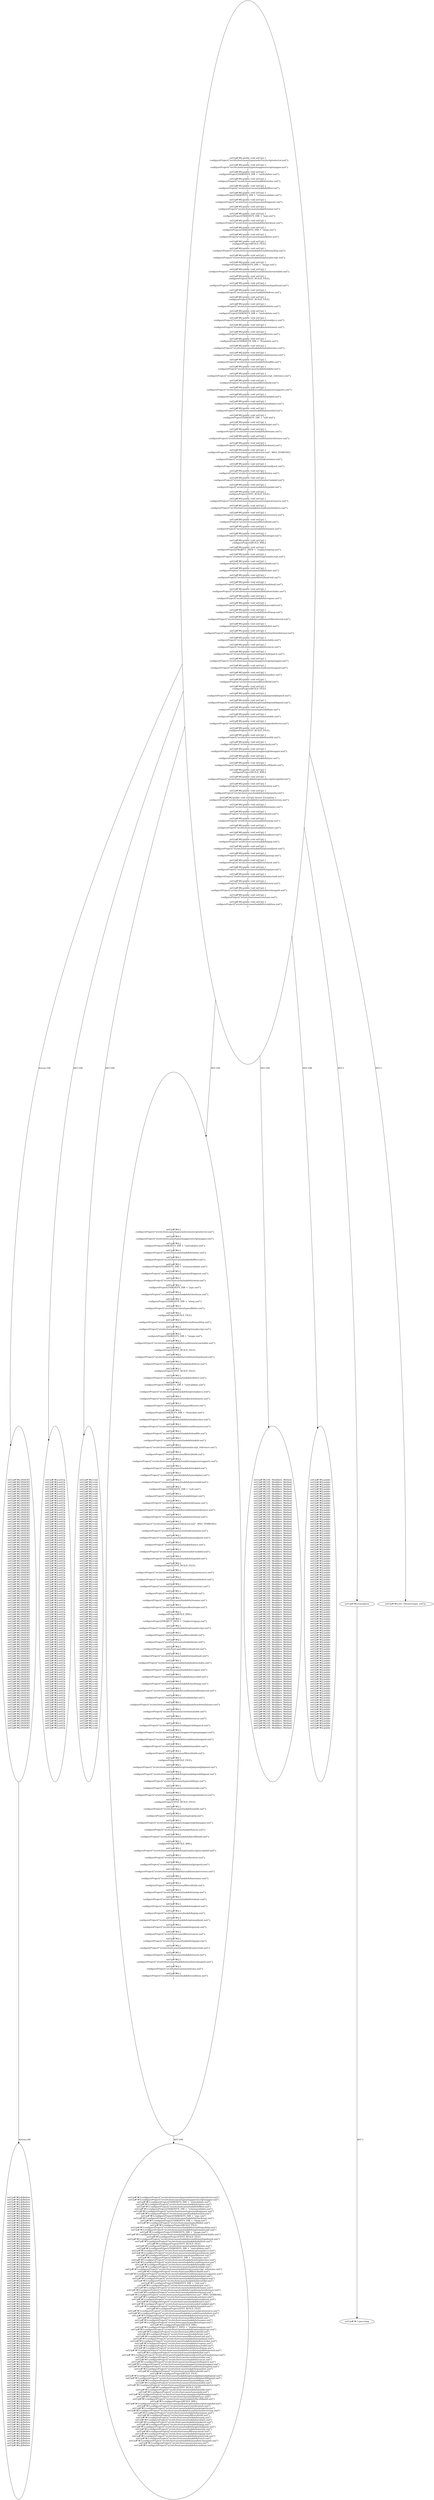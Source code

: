 digraph "Pattern" {
0 [label="setUp#?#2:INSERT
setUp#?#2:INSERT
setUp#?#2:INSERT
setUp#?#2:INSERT
setUp#?#2:INSERT
setUp#?#2:INSERT
setUp#?#2:INSERT
setUp#?#2:INSERT
setUp#?#2:INSERT
setUp#?#2:INSERT
setUp#?#2:INSERT
setUp#?#2:INSERT
setUp#?#2:INSERT
setUp#?#2:INSERT
setUp#?#2:INSERT
setUp#?#2:INSERT
setUp#?#2:INSERT
setUp#?#2:INSERT
setUp#?#2:INSERT
setUp#?#2:INSERT
setUp#?#2:INSERT
setUp#?#2:INSERT
setUp#?#2:INSERT
setUp#?#2:INSERT
setUp#?#2:INSERT
setUp#?#2:INSERT
setUp#?#2:INSERT
setUp#?#2:INSERT
setUp#?#2:INSERT
setUp#?#2:INSERT
setUp#?#2:INSERT
setUp#?#2:INSERT
setUp#?#2:INSERT
setUp#?#2:INSERT
setUp#?#2:INSERT
setUp#?#2:INSERT
setUp#?#2:INSERT
setUp#?#2:INSERT
setUp#?#2:INSERT
setUp#?#2:INSERT
setUp#?#2:INSERT
setUp#?#2:INSERT
setUp#?#2:INSERT
setUp#?#2:INSERT
setUp#?#2:INSERT
setUp#?#2:INSERT
setUp#?#2:INSERT
setUp#?#2:INSERT
setUp#?#2:INSERT
setUp#?#2:INSERT
setUp#?#2:INSERT
setUp#?#2:INSERT
setUp#?#2:INSERT
setUp#?#2:INSERT
setUp#?#2:INSERT
setUp#?#2:INSERT
setUp#?#2:INSERT
setUp#?#2:INSERT
setUp#?#2:INSERT
setUp#?#2:INSERT
setUp#?#2:INSERT
setUp#?#2:INSERT
setUp#?#2:INSERT
setUp#?#2:INSERT
setUp#?#2:INSERT
setUp#?#2:INSERT
setUp#?#2:INSERT
setUp#?#2:INSERT
setUp#?#2:INSERT
setUp#?#2:INSERT
setUp#?#2:INSERT
setUp#?#2:INSERT
setUp#?#2:INSERT
setUp#?#2:INSERT
setUp#?#2:INSERT
setUp#?#2:INSERT
setUp#?#2:INSERT
setUp#?#2:INSERT
setUp#?#2:INSERT
setUp#?#2:INSERT
setUp#?#2:INSERT
setUp#?#2:INSERT
setUp#?#2:INSERT
setUp#?#2:INSERT
setUp#?#2:INSERT
setUp#?#2:INSERT
setUp#?#2:INSERT
setUp#?#2:INSERT
setUp#?#2:INSERT
setUp#?#2:INSERT
setUp#?#2:INSERT
setUp#?#2:INSERT
setUp#?#2:INSERT
setUp#?#2:INSERT
setUp#?#2:INSERT
setUp#?#2:INSERT
setUp#?#2:INSERT
setUp#?#2:INSERT
setUp#?#2:INSERT
setUp#?#2:INSERT
setUp#?#2:INSERT
setUp#?#2:INSERT
setUp#?#2:INSERT
setUp#?#2:INSERT
setUp#?#2:INSERT
setUp#?#2:INSERT
setUp#?#2:INSERT
setUp#?#2:INSERT" shape=ellipse]
1 [label="setUp#?#2:public void setUp() \{
    configureProject(\"src/etc/testcases/types/selectors/scriptselector.xml\");
\}
setUp#?#2:public void setUp() \{
    configureProject(\"src/etc/testcases/types/mappers/scriptmapper.xml\");
\}
setUp#?#2:public void setUp() \{
    configureProject(TASKDEFS_DIR + \"xmlvalidate.xml\");
\}
setUp#?#2:public void setUp() \{
    configureProject(\"src/etc/testcases/taskdefs/xmlns.xml\");
\}
setUp#?#2:public void setUp() \{
    configureProject(\"src/etc/testcases/taskdefs/filter.xml\");
\}
setUp#?#2:public void setUp() \{
    configureProject(TASKDEFS_DIR + \"schemavalidate.xml\");
\}
setUp#?#2:public void setUp() \{
    configureProject(\"src/etc/testcases/types/xmlfragment.xml\");
\}
setUp#?#2:public void setUp() \{
    configureProject(\"src/etc/testcases/taskdefs/untar.xml\");
\}
setUp#?#2:public void setUp() \{
    configureProject(TASKDEFS_DIR + \"jspc.xml\");
\}
setUp#?#2:public void setUp() \{
    configureProject(\"src/etc/testcases/taskdefs/checksum.xml\");
\}
setUp#?#2:public void setUp() \{
    configureProject(TASKDEFS_DIR + \"sleep.xml\");
\}
setUp#?#2:public void setUp() \{
    configureProject(\"src/etc/testcases/types/filelist.xml\");
\}
setUp#?#2:public void setUp() \{
    configureProject(BUILD_FILE);
\}
setUp#?#2:public void setUp() \{
    configureProject(\"src/etc/testcases/taskdefs/conditions/http.xml\");
\}
setUp#?#2:public void setUp() \{
    configureProject(\"src/etc/testcases/taskdefs/optional/script.xml\");
\}
setUp#?#2:public void setUp() \{
    configureProject(TASKDEFS_DIR + \"image.xml\");
\}
setUp#?#2:public void setUp() \{
    configureProject(\"src/etc/testcases/taskdefs/conditions/isreachable.xml\");
\}
setUp#?#2:public void setUp() \{
    configureProject(TEST_BUILD_FILE);
\}
setUp#?#2:public void setUp() \{
    configureProject(\"src/etc/testcases/taskdefs/conditions/typefound.xml\");
\}
setUp#?#2:public void setUp() \{
    configureProject(\"src/etc/testcases/taskdefs/deltree.xml\");
\}
setUp#?#2:public void setUp() \{
    configureProject(TEST_BUILD_FILE);
\}
setUp#?#2:public void setUp() \{
    configureProject(\"src/etc/testcases/taskdefs/delete.xml\");
\}
setUp#?#2:public void setUp() \{
    configureProject(TASKDEFS_DIR + \"xmlvalidate.xml\");
\}
setUp#?#2:public void setUp() \{
    configureProject(\"src/etc/testcases/taskdefs/optional/pvcs.xml\");
\}
setUp#?#2:public void setUp() \{
    configureProject(\"src/etc/testcases/core/unknownelement.xml\");
\}
setUp#?#2:public void setUp() \{
    configureProject(\"src/etc/testcases/types/filterset.xml\");
\}
setUp#?#2:public void setUp() \{
    configureProject(TASKDEFS_DIR + \"/translate.xml\");
\}
setUp#?#2:public void setUp() \{
    configureProject(\"src/etc/testcases/taskdefs/initializeclass.xml\");
\}
setUp#?#2:public void setUp() \{
    configureProject(\"src/etc/testcases/taskdefs/conditions/xor.xml\");
\}
setUp#?#2:public void setUp() \{
    configureProject(\"src/etc/testcases/taskdefs/loadfile.xml\");
\}
setUp#?#2:public void setUp() \{
    configureProject(\"src/etc/testcases/taskdefs/mkdir.xml\");
\}
setUp#?#2:public void setUp() \{
    configureProject(\"src/etc/testcases/taskdefs/optional/script_reference.xml\");
\}
setUp#?#2:public void setUp() \{
    configureProject(\"src/etc/testcases/filters/build.xml\");
\}
setUp#?#2:public void setUp() \{
    configureProject(\"src/etc/testcases/taskdefs/conditions/parsersupports.xml\");
\}
setUp#?#2:public void setUp() \{
    configureProject(\"src/etc/testcases/taskdefs/taskdef.xml\");
\}
setUp#?#2:public void setUp() \{
    configureProject(\"src/etc/testcases/taskdefs/typeadapter.xml\");
\}
setUp#?#2:public void setUp() \{
    configureProject(\"src/etc/testcases/taskdefs/presetdef.xml\");
\}
setUp#?#2:public void setUp() \{
    configureProject(TASKDEFS_DIR + \"xslt.xml\");
\}
setUp#?#2:public void setUp() \{
    configureProject(\"src/etc/testcases/taskdefs/get.xml\");
\}
setUp#?#2:public void setUp() \{
    configureProject(\"src/etc/testcases/taskdefs/dirname.xml\");
\}
setUp#?#2:public void setUp() \{
    configureProject(\"src/etc/testcases/taskdefs/conditions/isreference.xml\");
\}
setUp#?#2:public void setUp() \{
    configureProject(\"src/etc/testcases/taskdefs/echoxml.xml\");
\}
setUp#?#2:public void setUp() \{
    configureProject(\"src/etc/testcases/types/redirector.xml\", MSG_VERBOSE);
\}
setUp#?#2:public void setUp() \{
    configureProject(\"src/etc/testcases/core/taskcontainer.xml\");
\}
setUp#?#2:public void setUp() \{
    configureProject(\"src/etc/testcases/taskdefs/optional/junit.xml\");
\}
setUp#?#2:public void setUp() \{
    configureProject(\"src/etc/testcases/taskdefs/nice.xml\");
\}
setUp#?#2:public void setUp() \{
    configureProject(\"src/etc/testcases/core/extended-taskdef.xml\");
\}
setUp#?#2:public void setUp() \{
    configureProject(\"src/etc/testcases/taskdefs/typedef.xml\");
\}
setUp#?#2:public void setUp() \{
    configureProject(TEST_BUILD_FILE);
\}
setUp#?#2:public void setUp() \{
    configureProject(\"src/etc/testcases/types/resources/javaresource.xml\");
\}
setUp#?#2:public void setUp() \{
    configureProject(\"src/etc/testcases/taskdefs/conditions/isfailure.xml\");
\}
setUp#?#2:public void setUp() \{
    configureProject(\"src/etc/testcases/taskdefs/antstructure.xml\");
\}
setUp#?#2:public void setUp() \{
    configureProject(\"src/etc/testcases/filters/build.xml\");
\}
setUp#?#2:public void setUp() \{
    configureProject(\"src/etc/testcases/taskdefs/rename.xml\");
\}
setUp#?#2:public void setUp() \{
    configureProject(\"src/etc/testcases/types/flexinteger.xml\");
\}
setUp#?#2:public void setUp() \{
    configureProject(BUILD_XML);
\}
setUp#?#2:public void setUp() \{
    configureProject(PROJECT_PATH + \"/replaceregexp.xml\");
\}
setUp#?#2:public void setUp() \{
    configureProject(\"src/etc/testcases/taskdefs/optional/script.xml\");
\}
setUp#?#2:public void setUp() \{
    configureProject(\"src/etc/testcases/filters/build.xml\");
\}
setUp#?#2:public void setUp() \{
    configureProject(\"src/etc/testcases/taskdefs/ant.xml\");
\}
setUp#?#2:public void setUp() \{
    configureProject(\"src/etc/testcases/filters/head-tail.xml\");
\}
setUp#?#2:public void setUp() \{
    configureProject(\"src/etc/testcases/taskdefs/email/mail.xml\");
\}
setUp#?#2:public void setUp() \{
    configureProject(\"src/etc/testcases/taskdefs/defaultexcludes.xml\");
\}
setUp#?#2:public void setUp() \{
    configureProject(\"src/etc/testcases/taskdefs/cvspass.xml\");
\}
setUp#?#2:public void setUp() \{
    configureProject(\"src/etc/testcases/taskdefs/macrodef.xml\");
\}
setUp#?#2:public void setUp() \{
    configureProject(\"src/etc/testcases/taskdefs/multimap.xml\");
\}
setUp#?#2:public void setUp() \{
    configureProject(\"src/etc/testcases/taskdefs/conditions/isfileselected.xml\");
\}
setUp#?#2:public void setUp() \{
    configureProject(\"src/etc/testcases/taskdefs/fail.xml\");
\}
setUp#?#2:public void setUp() \{
    configureProject(\"src/etc/testcases/taskdefs/optional/junit/teardownlistener.xml\");
\}
setUp#?#2:public void setUp() \{
    configureProject(\"src/etc/testcases/core/immutable.xml\");
\}
setUp#?#2:public void setUp() \{
    configureProject(\"src/etc/testcases/taskdefs/concat.xml\");
\}
setUp#?#2:public void setUp() \{
    configureProject(\"src/etc/testcases/core/dispatch/dispatch.xml\");
\}
setUp#?#2:public void setUp() \{
    configureProject(\"src/etc/testcases/types/mappers/regexpmapper.xml\");
\}
setUp#?#2:public void setUp() \{
    configureProject(\"src/etc/testcases/taskdefs/conditions/issigned.xml\");
\}
setUp#?#2:public void setUp() \{
    configureProject(\"src/etc/testcases/taskdefs/manifest.xml\");
\}
setUp#?#2:public void setUp() \{
    configureProject(\"src/etc/testcases/filters/build.xml\");
\}
setUp#?#2:public void setUp() \{
    configureProject(BUILD_FILE);
\}
setUp#?#2:public void setUp() \{
    configureProject(\"src/etc/testcases/taskdefs/optional/jdepend/jdepend.xml\");
\}
setUp#?#2:public void setUp() \{
    configureProject(\"src/etc/testcases/taskdefs/optional/depend/depend.xml\");
\}
setUp#?#2:public void setUp() \{
    configureProject(\"src/etc/testcases/types/addtype.xml\");
\}
setUp#?#2:public void setUp() \{
    configureProject(\"src/etc/testcases/core/immutable.xml\");
\}
setUp#?#2:public void setUp() \{
    configureProject(\"src/etc/testcases/types/selectors/signedselector.xml\");
\}
setUp#?#2:public void setUp() \{
    configureProject(TEST_BUILD_FILE);
\}
setUp#?#2:public void setUp() \{
    configureProject(\"src/etc/testcases/taskdefs/antlib.xml\");
\}
setUp#?#2:public void setUp() \{
    configureProject(\"src/etc/testcases/types/poly.xml\");
\}
setUp#?#2:public void setUp() \{
    configureProject(\"src/etc/testcases/types/mappers/globmapper.xml\");
\}
setUp#?#2:public void setUp() \{
    configureProject(\"src/etc/testcases/taskdefs/sync.xml\");
\}
setUp#?#2:public void setUp() \{
    configureProject(\"src/etc/testcases/taskdefs/fixcrlf/build.xml\");
\}
setUp#?#2:public void setUp() \{
    configureProject(BUILD_XML);
\}
setUp#?#2:public void setUp() \{
    configureProject(\"src/etc/testcases/taskdefs/optional/script/scriptdef.xml\");
\}
setUp#?#2:public void setUp() \{
    configureProject(\"src/etc/testcases/core/location.xml\");
\}
setUp#?#2:public void setUp() \{
    configureProject(\"src/etc/testcases/taskdefs/xmlproperty.xml\");
\}
setUp#?#2:public void setUp() throws Exception \{
    configureProject(\"src/etc/testcases/taskdefs/conditions/antversion.xml\");
\}
setUp#?#2:public void setUp() \{
    configureProject(\"src/etc/testcases/taskdefs/basename.xml\");
\}
setUp#?#2:public void setUp() \{
    configureProject(\"src/etc/testcases/filters/build.xml\");
\}
setUp#?#2:public void setUp() \{
    configureProject(\"src/etc/testcases/taskdefs/unzip.xml\");
\}
setUp#?#2:public void setUp() \{
    configureProject(\"src/etc/testcases/taskdefs/subant.xml\");
\}
setUp#?#2:public void setUp() \{
    configureProject(\"src/etc/testcases/taskdefs/makeurl.xml\");
\}
setUp#?#2:public void setUp() \{
    configureProject(\"src/etc/testcases/taskdefs/gzip.xml\");
\}
setUp#?#2:public void setUp() \{
    configureProject(\"src/etc/testcases/taskdefs/optional/junit.xml\");
\}
setUp#?#2:public void setUp() \{
    configureProject(\"src/etc/testcases/taskdefs/gunzip.xml\");
\}
setUp#?#2:public void setUp() \{
    configureProject(\"src/etc/testcases/filters/concat.xml\");
\}
setUp#?#2:public void setUp() \{
    configureProject(\"src/etc/testcases/taskdefs/signjar.xml\");
\}
setUp#?#2:public void setUp() \{
    configureProject(\"src/etc/testcases/taskdefs/dynamictask.xml\");
\}
setUp#?#2:public void setUp() \{
    configureProject(\"src/etc/testcases/taskdefs/touch.xml\");
\}
setUp#?#2:public void setUp() \{
    configureProject(\"src/etc/testcases/taskdefs/manifestclasspath.xml\");
\}
setUp#?#2:public void setUp() \{
    configureProject(\"src/etc/testcases/core/case.xml\");
\}
setUp#?#2:public void setUp() \{
    configureProject(\"src/etc/testcases/taskdefs/condition.xml\");
\}" shape=ellipse]
2 [label="setUp#?#2:setUp
setUp#?#2:setUp
setUp#?#2:setUp
setUp#?#2:setUp
setUp#?#2:setUp
setUp#?#2:setUp
setUp#?#2:setUp
setUp#?#2:setUp
setUp#?#2:setUp
setUp#?#2:setUp
setUp#?#2:setUp
setUp#?#2:setUp
setUp#?#2:setUp
setUp#?#2:setUp
setUp#?#2:setUp
setUp#?#2:setUp
setUp#?#2:setUp
setUp#?#2:setUp
setUp#?#2:setUp
setUp#?#2:setUp
setUp#?#2:setUp
setUp#?#2:setUp
setUp#?#2:setUp
setUp#?#2:setUp
setUp#?#2:setUp
setUp#?#2:setUp
setUp#?#2:setUp
setUp#?#2:setUp
setUp#?#2:setUp
setUp#?#2:setUp
setUp#?#2:setUp
setUp#?#2:setUp
setUp#?#2:setUp
setUp#?#2:setUp
setUp#?#2:setUp
setUp#?#2:setUp
setUp#?#2:setUp
setUp#?#2:setUp
setUp#?#2:setUp
setUp#?#2:setUp
setUp#?#2:setUp
setUp#?#2:setUp
setUp#?#2:setUp
setUp#?#2:setUp
setUp#?#2:setUp
setUp#?#2:setUp
setUp#?#2:setUp
setUp#?#2:setUp
setUp#?#2:setUp
setUp#?#2:setUp
setUp#?#2:setUp
setUp#?#2:setUp
setUp#?#2:setUp
setUp#?#2:setUp
setUp#?#2:setUp
setUp#?#2:setUp
setUp#?#2:setUp
setUp#?#2:setUp
setUp#?#2:setUp
setUp#?#2:setUp
setUp#?#2:setUp
setUp#?#2:setUp
setUp#?#2:setUp
setUp#?#2:setUp
setUp#?#2:setUp
setUp#?#2:setUp
setUp#?#2:setUp
setUp#?#2:setUp
setUp#?#2:setUp
setUp#?#2:setUp
setUp#?#2:setUp
setUp#?#2:setUp
setUp#?#2:setUp
setUp#?#2:setUp
setUp#?#2:setUp
setUp#?#2:setUp
setUp#?#2:setUp
setUp#?#2:setUp
setUp#?#2:setUp
setUp#?#2:setUp
setUp#?#2:setUp
setUp#?#2:setUp
setUp#?#2:setUp
setUp#?#2:setUp
setUp#?#2:setUp
setUp#?#2:setUp
setUp#?#2:setUp
setUp#?#2:setUp
setUp#?#2:setUp
setUp#?#2:setUp
setUp#?#2:setUp
setUp#?#2:setUp
setUp#?#2:setUp
setUp#?#2:setUp
setUp#?#2:setUp
setUp#?#2:setUp
setUp#?#2:setUp
setUp#?#2:setUp
setUp#?#2:setUp
setUp#?#2:setUp
setUp#?#2:setUp
setUp#?#2:setUp
setUp#?#2:setUp
setUp#?#2:setUp
setUp#?#2:setUp
setUp#?#2:setUp
setUp#?#2:setUp
setUp#?#2:setUp" shape=ellipse]
3 [label="setUp#?#2:void
setUp#?#2:void
setUp#?#2:void
setUp#?#2:void
setUp#?#2:void
setUp#?#2:void
setUp#?#2:void
setUp#?#2:void
setUp#?#2:void
setUp#?#2:void
setUp#?#2:void
setUp#?#2:void
setUp#?#2:void
setUp#?#2:void
setUp#?#2:void
setUp#?#2:void
setUp#?#2:void
setUp#?#2:void
setUp#?#2:void
setUp#?#2:void
setUp#?#2:void
setUp#?#2:void
setUp#?#2:void
setUp#?#2:void
setUp#?#2:void
setUp#?#2:void
setUp#?#2:void
setUp#?#2:void
setUp#?#2:void
setUp#?#2:void
setUp#?#2:void
setUp#?#2:void
setUp#?#2:void
setUp#?#2:void
setUp#?#2:void
setUp#?#2:void
setUp#?#2:void
setUp#?#2:void
setUp#?#2:void
setUp#?#2:void
setUp#?#2:void
setUp#?#2:void
setUp#?#2:void
setUp#?#2:void
setUp#?#2:void
setUp#?#2:void
setUp#?#2:void
setUp#?#2:void
setUp#?#2:void
setUp#?#2:void
setUp#?#2:void
setUp#?#2:void
setUp#?#2:void
setUp#?#2:void
setUp#?#2:void
setUp#?#2:void
setUp#?#2:void
setUp#?#2:void
setUp#?#2:void
setUp#?#2:void
setUp#?#2:void
setUp#?#2:void
setUp#?#2:void
setUp#?#2:void
setUp#?#2:void
setUp#?#2:void
setUp#?#2:void
setUp#?#2:void
setUp#?#2:void
setUp#?#2:void
setUp#?#2:void
setUp#?#2:void
setUp#?#2:void
setUp#?#2:void
setUp#?#2:void
setUp#?#2:void
setUp#?#2:void
setUp#?#2:void
setUp#?#2:void
setUp#?#2:void
setUp#?#2:void
setUp#?#2:void
setUp#?#2:void
setUp#?#2:void
setUp#?#2:void
setUp#?#2:void
setUp#?#2:void
setUp#?#2:void
setUp#?#2:void
setUp#?#2:void
setUp#?#2:void
setUp#?#2:void
setUp#?#2:void
setUp#?#2:void
setUp#?#2:void
setUp#?#2:void
setUp#?#2:void
setUp#?#2:void
setUp#?#2:void
setUp#?#2:void
setUp#?#2:void
setUp#?#2:void
setUp#?#2:void
setUp#?#2:void
setUp#?#2:void
setUp#?#2:void
setUp#?#2:void
setUp#?#2:void" shape=ellipse]
4 [label="setUp#?#2:\{
    configureProject(\"src/etc/testcases/types/selectors/scriptselector.xml\");
\}
setUp#?#2:\{
    configureProject(\"src/etc/testcases/types/mappers/scriptmapper.xml\");
\}
setUp#?#2:\{
    configureProject(TASKDEFS_DIR + \"xmlvalidate.xml\");
\}
setUp#?#2:\{
    configureProject(\"src/etc/testcases/taskdefs/xmlns.xml\");
\}
setUp#?#2:\{
    configureProject(\"src/etc/testcases/taskdefs/filter.xml\");
\}
setUp#?#2:\{
    configureProject(TASKDEFS_DIR + \"schemavalidate.xml\");
\}
setUp#?#2:\{
    configureProject(\"src/etc/testcases/types/xmlfragment.xml\");
\}
setUp#?#2:\{
    configureProject(\"src/etc/testcases/taskdefs/untar.xml\");
\}
setUp#?#2:\{
    configureProject(TASKDEFS_DIR + \"jspc.xml\");
\}
setUp#?#2:\{
    configureProject(\"src/etc/testcases/taskdefs/checksum.xml\");
\}
setUp#?#2:\{
    configureProject(TASKDEFS_DIR + \"sleep.xml\");
\}
setUp#?#2:\{
    configureProject(\"src/etc/testcases/types/filelist.xml\");
\}
setUp#?#2:\{
    configureProject(BUILD_FILE);
\}
setUp#?#2:\{
    configureProject(\"src/etc/testcases/taskdefs/conditions/http.xml\");
\}
setUp#?#2:\{
    configureProject(\"src/etc/testcases/taskdefs/optional/script.xml\");
\}
setUp#?#2:\{
    configureProject(TASKDEFS_DIR + \"image.xml\");
\}
setUp#?#2:\{
    configureProject(\"src/etc/testcases/taskdefs/conditions/isreachable.xml\");
\}
setUp#?#2:\{
    configureProject(TEST_BUILD_FILE);
\}
setUp#?#2:\{
    configureProject(\"src/etc/testcases/taskdefs/conditions/typefound.xml\");
\}
setUp#?#2:\{
    configureProject(\"src/etc/testcases/taskdefs/deltree.xml\");
\}
setUp#?#2:\{
    configureProject(TEST_BUILD_FILE);
\}
setUp#?#2:\{
    configureProject(\"src/etc/testcases/taskdefs/delete.xml\");
\}
setUp#?#2:\{
    configureProject(TASKDEFS_DIR + \"xmlvalidate.xml\");
\}
setUp#?#2:\{
    configureProject(\"src/etc/testcases/taskdefs/optional/pvcs.xml\");
\}
setUp#?#2:\{
    configureProject(\"src/etc/testcases/core/unknownelement.xml\");
\}
setUp#?#2:\{
    configureProject(\"src/etc/testcases/types/filterset.xml\");
\}
setUp#?#2:\{
    configureProject(TASKDEFS_DIR + \"/translate.xml\");
\}
setUp#?#2:\{
    configureProject(\"src/etc/testcases/taskdefs/initializeclass.xml\");
\}
setUp#?#2:\{
    configureProject(\"src/etc/testcases/taskdefs/conditions/xor.xml\");
\}
setUp#?#2:\{
    configureProject(\"src/etc/testcases/taskdefs/loadfile.xml\");
\}
setUp#?#2:\{
    configureProject(\"src/etc/testcases/taskdefs/mkdir.xml\");
\}
setUp#?#2:\{
    configureProject(\"src/etc/testcases/taskdefs/optional/script_reference.xml\");
\}
setUp#?#2:\{
    configureProject(\"src/etc/testcases/filters/build.xml\");
\}
setUp#?#2:\{
    configureProject(\"src/etc/testcases/taskdefs/conditions/parsersupports.xml\");
\}
setUp#?#2:\{
    configureProject(\"src/etc/testcases/taskdefs/taskdef.xml\");
\}
setUp#?#2:\{
    configureProject(\"src/etc/testcases/taskdefs/typeadapter.xml\");
\}
setUp#?#2:\{
    configureProject(\"src/etc/testcases/taskdefs/presetdef.xml\");
\}
setUp#?#2:\{
    configureProject(TASKDEFS_DIR + \"xslt.xml\");
\}
setUp#?#2:\{
    configureProject(\"src/etc/testcases/taskdefs/get.xml\");
\}
setUp#?#2:\{
    configureProject(\"src/etc/testcases/taskdefs/dirname.xml\");
\}
setUp#?#2:\{
    configureProject(\"src/etc/testcases/taskdefs/conditions/isreference.xml\");
\}
setUp#?#2:\{
    configureProject(\"src/etc/testcases/taskdefs/echoxml.xml\");
\}
setUp#?#2:\{
    configureProject(\"src/etc/testcases/types/redirector.xml\", MSG_VERBOSE);
\}
setUp#?#2:\{
    configureProject(\"src/etc/testcases/core/taskcontainer.xml\");
\}
setUp#?#2:\{
    configureProject(\"src/etc/testcases/taskdefs/optional/junit.xml\");
\}
setUp#?#2:\{
    configureProject(\"src/etc/testcases/taskdefs/nice.xml\");
\}
setUp#?#2:\{
    configureProject(\"src/etc/testcases/core/extended-taskdef.xml\");
\}
setUp#?#2:\{
    configureProject(\"src/etc/testcases/taskdefs/typedef.xml\");
\}
setUp#?#2:\{
    configureProject(TEST_BUILD_FILE);
\}
setUp#?#2:\{
    configureProject(\"src/etc/testcases/types/resources/javaresource.xml\");
\}
setUp#?#2:\{
    configureProject(\"src/etc/testcases/taskdefs/conditions/isfailure.xml\");
\}
setUp#?#2:\{
    configureProject(\"src/etc/testcases/taskdefs/antstructure.xml\");
\}
setUp#?#2:\{
    configureProject(\"src/etc/testcases/filters/build.xml\");
\}
setUp#?#2:\{
    configureProject(\"src/etc/testcases/taskdefs/rename.xml\");
\}
setUp#?#2:\{
    configureProject(\"src/etc/testcases/types/flexinteger.xml\");
\}
setUp#?#2:\{
    configureProject(BUILD_XML);
\}
setUp#?#2:\{
    configureProject(PROJECT_PATH + \"/replaceregexp.xml\");
\}
setUp#?#2:\{
    configureProject(\"src/etc/testcases/taskdefs/optional/script.xml\");
\}
setUp#?#2:\{
    configureProject(\"src/etc/testcases/filters/build.xml\");
\}
setUp#?#2:\{
    configureProject(\"src/etc/testcases/taskdefs/ant.xml\");
\}
setUp#?#2:\{
    configureProject(\"src/etc/testcases/filters/head-tail.xml\");
\}
setUp#?#2:\{
    configureProject(\"src/etc/testcases/taskdefs/email/mail.xml\");
\}
setUp#?#2:\{
    configureProject(\"src/etc/testcases/taskdefs/defaultexcludes.xml\");
\}
setUp#?#2:\{
    configureProject(\"src/etc/testcases/taskdefs/cvspass.xml\");
\}
setUp#?#2:\{
    configureProject(\"src/etc/testcases/taskdefs/macrodef.xml\");
\}
setUp#?#2:\{
    configureProject(\"src/etc/testcases/taskdefs/multimap.xml\");
\}
setUp#?#2:\{
    configureProject(\"src/etc/testcases/taskdefs/conditions/isfileselected.xml\");
\}
setUp#?#2:\{
    configureProject(\"src/etc/testcases/taskdefs/fail.xml\");
\}
setUp#?#2:\{
    configureProject(\"src/etc/testcases/taskdefs/optional/junit/teardownlistener.xml\");
\}
setUp#?#2:\{
    configureProject(\"src/etc/testcases/core/immutable.xml\");
\}
setUp#?#2:\{
    configureProject(\"src/etc/testcases/taskdefs/concat.xml\");
\}
setUp#?#2:\{
    configureProject(\"src/etc/testcases/core/dispatch/dispatch.xml\");
\}
setUp#?#2:\{
    configureProject(\"src/etc/testcases/types/mappers/regexpmapper.xml\");
\}
setUp#?#2:\{
    configureProject(\"src/etc/testcases/taskdefs/conditions/issigned.xml\");
\}
setUp#?#2:\{
    configureProject(\"src/etc/testcases/taskdefs/manifest.xml\");
\}
setUp#?#2:\{
    configureProject(\"src/etc/testcases/filters/build.xml\");
\}
setUp#?#2:\{
    configureProject(BUILD_FILE);
\}
setUp#?#2:\{
    configureProject(\"src/etc/testcases/taskdefs/optional/jdepend/jdepend.xml\");
\}
setUp#?#2:\{
    configureProject(\"src/etc/testcases/taskdefs/optional/depend/depend.xml\");
\}
setUp#?#2:\{
    configureProject(\"src/etc/testcases/types/addtype.xml\");
\}
setUp#?#2:\{
    configureProject(\"src/etc/testcases/core/immutable.xml\");
\}
setUp#?#2:\{
    configureProject(\"src/etc/testcases/types/selectors/signedselector.xml\");
\}
setUp#?#2:\{
    configureProject(TEST_BUILD_FILE);
\}
setUp#?#2:\{
    configureProject(\"src/etc/testcases/taskdefs/antlib.xml\");
\}
setUp#?#2:\{
    configureProject(\"src/etc/testcases/types/poly.xml\");
\}
setUp#?#2:\{
    configureProject(\"src/etc/testcases/types/mappers/globmapper.xml\");
\}
setUp#?#2:\{
    configureProject(\"src/etc/testcases/taskdefs/sync.xml\");
\}
setUp#?#2:\{
    configureProject(\"src/etc/testcases/taskdefs/fixcrlf/build.xml\");
\}
setUp#?#2:\{
    configureProject(BUILD_XML);
\}
setUp#?#2:\{
    configureProject(\"src/etc/testcases/taskdefs/optional/script/scriptdef.xml\");
\}
setUp#?#2:\{
    configureProject(\"src/etc/testcases/core/location.xml\");
\}
setUp#?#2:\{
    configureProject(\"src/etc/testcases/taskdefs/xmlproperty.xml\");
\}
setUp#?#2:\{
    configureProject(\"src/etc/testcases/taskdefs/conditions/antversion.xml\");
\}
setUp#?#2:\{
    configureProject(\"src/etc/testcases/taskdefs/basename.xml\");
\}
setUp#?#2:\{
    configureProject(\"src/etc/testcases/filters/build.xml\");
\}
setUp#?#2:\{
    configureProject(\"src/etc/testcases/taskdefs/unzip.xml\");
\}
setUp#?#2:\{
    configureProject(\"src/etc/testcases/taskdefs/subant.xml\");
\}
setUp#?#2:\{
    configureProject(\"src/etc/testcases/taskdefs/makeurl.xml\");
\}
setUp#?#2:\{
    configureProject(\"src/etc/testcases/taskdefs/gzip.xml\");
\}
setUp#?#2:\{
    configureProject(\"src/etc/testcases/taskdefs/optional/junit.xml\");
\}
setUp#?#2:\{
    configureProject(\"src/etc/testcases/taskdefs/gunzip.xml\");
\}
setUp#?#2:\{
    configureProject(\"src/etc/testcases/filters/concat.xml\");
\}
setUp#?#2:\{
    configureProject(\"src/etc/testcases/taskdefs/signjar.xml\");
\}
setUp#?#2:\{
    configureProject(\"src/etc/testcases/taskdefs/dynamictask.xml\");
\}
setUp#?#2:\{
    configureProject(\"src/etc/testcases/taskdefs/touch.xml\");
\}
setUp#?#2:\{
    configureProject(\"src/etc/testcases/taskdefs/manifestclasspath.xml\");
\}
setUp#?#2:\{
    configureProject(\"src/etc/testcases/core/case.xml\");
\}
setUp#?#2:\{
    configureProject(\"src/etc/testcases/taskdefs/condition.xml\");
\}" shape=ellipse]
5 [label="setUp#?#3:configureProject(\"src/etc/testcases/types/selectors/scriptselector.xml\")
setUp#?#3:configureProject(\"src/etc/testcases/types/mappers/scriptmapper.xml\")
setUp#?#3:configureProject(TASKDEFS_DIR + \"xmlvalidate.xml\")
setUp#?#3:configureProject(\"src/etc/testcases/taskdefs/xmlns.xml\")
setUp#?#3:configureProject(\"src/etc/testcases/taskdefs/filter.xml\")
setUp#?#3:configureProject(TASKDEFS_DIR + \"schemavalidate.xml\")
setUp#?#3:configureProject(\"src/etc/testcases/types/xmlfragment.xml\")
setUp#?#3:configureProject(\"src/etc/testcases/taskdefs/untar.xml\")
setUp#?#3:configureProject(TASKDEFS_DIR + \"jspc.xml\")
setUp#?#3:configureProject(\"src/etc/testcases/taskdefs/checksum.xml\")
setUp#?#3:configureProject(TASKDEFS_DIR + \"sleep.xml\")
setUp#?#3:configureProject(\"src/etc/testcases/types/filelist.xml\")
setUp#?#3:configureProject(BUILD_FILE)
setUp#?#3:configureProject(\"src/etc/testcases/taskdefs/conditions/http.xml\")
setUp#?#3:configureProject(\"src/etc/testcases/taskdefs/optional/script.xml\")
setUp#?#3:configureProject(TASKDEFS_DIR + \"image.xml\")
setUp#?#3:configureProject(\"src/etc/testcases/taskdefs/conditions/isreachable.xml\")
setUp#?#3:configureProject(TEST_BUILD_FILE)
setUp#?#3:configureProject(\"src/etc/testcases/taskdefs/conditions/typefound.xml\")
setUp#?#3:configureProject(\"src/etc/testcases/taskdefs/deltree.xml\")
setUp#?#3:configureProject(TEST_BUILD_FILE)
setUp#?#3:configureProject(\"src/etc/testcases/taskdefs/delete.xml\")
setUp#?#3:configureProject(TASKDEFS_DIR + \"xmlvalidate.xml\")
setUp#?#3:configureProject(\"src/etc/testcases/taskdefs/optional/pvcs.xml\")
setUp#?#3:configureProject(\"src/etc/testcases/core/unknownelement.xml\")
setUp#?#3:configureProject(\"src/etc/testcases/types/filterset.xml\")
setUp#?#3:configureProject(TASKDEFS_DIR + \"/translate.xml\")
setUp#?#3:configureProject(\"src/etc/testcases/taskdefs/initializeclass.xml\")
setUp#?#3:configureProject(\"src/etc/testcases/taskdefs/conditions/xor.xml\")
setUp#?#3:configureProject(\"src/etc/testcases/taskdefs/loadfile.xml\")
setUp#?#3:configureProject(\"src/etc/testcases/taskdefs/mkdir.xml\")
setUp#?#3:configureProject(\"src/etc/testcases/taskdefs/optional/script_reference.xml\")
setUp#?#3:configureProject(\"src/etc/testcases/filters/build.xml\")
setUp#?#3:configureProject(\"src/etc/testcases/taskdefs/conditions/parsersupports.xml\")
setUp#?#3:configureProject(\"src/etc/testcases/taskdefs/taskdef.xml\")
setUp#?#3:configureProject(\"src/etc/testcases/taskdefs/typeadapter.xml\")
setUp#?#3:configureProject(\"src/etc/testcases/taskdefs/presetdef.xml\")
setUp#?#3:configureProject(TASKDEFS_DIR + \"xslt.xml\")
setUp#?#3:configureProject(\"src/etc/testcases/taskdefs/get.xml\")
setUp#?#3:configureProject(\"src/etc/testcases/taskdefs/dirname.xml\")
setUp#?#3:configureProject(\"src/etc/testcases/taskdefs/conditions/isreference.xml\")
setUp#?#3:configureProject(\"src/etc/testcases/taskdefs/echoxml.xml\")
setUp#?#3:configureProject(\"src/etc/testcases/types/redirector.xml\", MSG_VERBOSE)
setUp#?#3:configureProject(\"src/etc/testcases/core/taskcontainer.xml\")
setUp#?#3:configureProject(\"src/etc/testcases/taskdefs/optional/junit.xml\")
setUp#?#3:configureProject(\"src/etc/testcases/taskdefs/nice.xml\")
setUp#?#3:configureProject(\"src/etc/testcases/core/extended-taskdef.xml\")
setUp#?#3:configureProject(\"src/etc/testcases/taskdefs/typedef.xml\")
setUp#?#3:configureProject(TEST_BUILD_FILE)
setUp#?#3:configureProject(\"src/etc/testcases/types/resources/javaresource.xml\")
setUp#?#3:configureProject(\"src/etc/testcases/taskdefs/conditions/isfailure.xml\")
setUp#?#3:configureProject(\"src/etc/testcases/taskdefs/antstructure.xml\")
setUp#?#3:configureProject(\"src/etc/testcases/filters/build.xml\")
setUp#?#3:configureProject(\"src/etc/testcases/taskdefs/rename.xml\")
setUp#?#3:configureProject(\"src/etc/testcases/types/flexinteger.xml\")
setUp#?#3:configureProject(BUILD_XML)
setUp#?#3:configureProject(PROJECT_PATH + \"/replaceregexp.xml\")
setUp#?#3:configureProject(\"src/etc/testcases/taskdefs/optional/script.xml\")
setUp#?#3:configureProject(\"src/etc/testcases/filters/build.xml\")
setUp#?#3:configureProject(\"src/etc/testcases/taskdefs/ant.xml\")
setUp#?#3:configureProject(\"src/etc/testcases/filters/head-tail.xml\")
setUp#?#3:configureProject(\"src/etc/testcases/taskdefs/email/mail.xml\")
setUp#?#3:configureProject(\"src/etc/testcases/taskdefs/defaultexcludes.xml\")
setUp#?#3:configureProject(\"src/etc/testcases/taskdefs/cvspass.xml\")
setUp#?#3:configureProject(\"src/etc/testcases/taskdefs/macrodef.xml\")
setUp#?#3:configureProject(\"src/etc/testcases/taskdefs/multimap.xml\")
setUp#?#3:configureProject(\"src/etc/testcases/taskdefs/conditions/isfileselected.xml\")
setUp#?#3:configureProject(\"src/etc/testcases/taskdefs/fail.xml\")
setUp#?#3:configureProject(\"src/etc/testcases/taskdefs/optional/junit/teardownlistener.xml\")
setUp#?#3:configureProject(\"src/etc/testcases/core/immutable.xml\")
setUp#?#3:configureProject(\"src/etc/testcases/taskdefs/concat.xml\")
setUp#?#3:configureProject(\"src/etc/testcases/core/dispatch/dispatch.xml\")
setUp#?#3:configureProject(\"src/etc/testcases/types/mappers/regexpmapper.xml\")
setUp#?#3:configureProject(\"src/etc/testcases/taskdefs/conditions/issigned.xml\")
setUp#?#3:configureProject(\"src/etc/testcases/taskdefs/manifest.xml\")
setUp#?#3:configureProject(\"src/etc/testcases/filters/build.xml\")
setUp#?#3:configureProject(BUILD_FILE)
setUp#?#3:configureProject(\"src/etc/testcases/taskdefs/optional/jdepend/jdepend.xml\")
setUp#?#3:configureProject(\"src/etc/testcases/taskdefs/optional/depend/depend.xml\")
setUp#?#3:configureProject(\"src/etc/testcases/types/addtype.xml\")
setUp#?#3:configureProject(\"src/etc/testcases/core/immutable.xml\")
setUp#?#3:configureProject(\"src/etc/testcases/types/selectors/signedselector.xml\")
setUp#?#3:configureProject(TEST_BUILD_FILE)
setUp#?#3:configureProject(\"src/etc/testcases/taskdefs/antlib.xml\")
setUp#?#3:configureProject(\"src/etc/testcases/types/poly.xml\")
setUp#?#3:configureProject(\"src/etc/testcases/types/mappers/globmapper.xml\")
setUp#?#3:configureProject(\"src/etc/testcases/taskdefs/sync.xml\")
setUp#?#3:configureProject(\"src/etc/testcases/taskdefs/fixcrlf/build.xml\")
setUp#?#3:configureProject(BUILD_XML)
setUp#?#3:configureProject(\"src/etc/testcases/taskdefs/optional/script/scriptdef.xml\")
setUp#?#3:configureProject(\"src/etc/testcases/core/location.xml\")
setUp#?#3:configureProject(\"src/etc/testcases/taskdefs/xmlproperty.xml\")
setUp#?#3:configureProject(\"src/etc/testcases/taskdefs/conditions/antversion.xml\")
setUp#?#3:configureProject(\"src/etc/testcases/taskdefs/basename.xml\")
setUp#?#3:configureProject(\"src/etc/testcases/filters/build.xml\")
setUp#?#3:configureProject(\"src/etc/testcases/taskdefs/unzip.xml\")
setUp#?#3:configureProject(\"src/etc/testcases/taskdefs/subant.xml\")
setUp#?#3:configureProject(\"src/etc/testcases/taskdefs/makeurl.xml\")
setUp#?#3:configureProject(\"src/etc/testcases/taskdefs/gzip.xml\")
setUp#?#3:configureProject(\"src/etc/testcases/taskdefs/optional/junit.xml\")
setUp#?#3:configureProject(\"src/etc/testcases/taskdefs/gunzip.xml\")
setUp#?#3:configureProject(\"src/etc/testcases/filters/concat.xml\")
setUp#?#3:configureProject(\"src/etc/testcases/taskdefs/signjar.xml\")
setUp#?#3:configureProject(\"src/etc/testcases/taskdefs/dynamictask.xml\")
setUp#?#3:configureProject(\"src/etc/testcases/taskdefs/touch.xml\")
setUp#?#3:configureProject(\"src/etc/testcases/taskdefs/manifestclasspath.xml\")
setUp#?#3:configureProject(\"src/etc/testcases/core/case.xml\")
setUp#?#3:configureProject(\"src/etc/testcases/taskdefs/condition.xml\")" shape=ellipse]
6 [label="setUp#?#2:VE: Modifiers_Method
setUp#?#2:VE: Modifiers_Method
setUp#?#2:VE: Modifiers_Method
setUp#?#2:VE: Modifiers_Method
setUp#?#2:VE: Modifiers_Method
setUp#?#2:VE: Modifiers_Method
setUp#?#2:VE: Modifiers_Method
setUp#?#2:VE: Modifiers_Method
setUp#?#2:VE: Modifiers_Method
setUp#?#2:VE: Modifiers_Method
setUp#?#2:VE: Modifiers_Method
setUp#?#2:VE: Modifiers_Method
setUp#?#2:VE: Modifiers_Method
setUp#?#2:VE: Modifiers_Method
setUp#?#2:VE: Modifiers_Method
setUp#?#2:VE: Modifiers_Method
setUp#?#2:VE: Modifiers_Method
setUp#?#2:VE: Modifiers_Method
setUp#?#2:VE: Modifiers_Method
setUp#?#2:VE: Modifiers_Method
setUp#?#2:VE: Modifiers_Method
setUp#?#2:VE: Modifiers_Method
setUp#?#2:VE: Modifiers_Method
setUp#?#2:VE: Modifiers_Method
setUp#?#2:VE: Modifiers_Method
setUp#?#2:VE: Modifiers_Method
setUp#?#2:VE: Modifiers_Method
setUp#?#2:VE: Modifiers_Method
setUp#?#2:VE: Modifiers_Method
setUp#?#2:VE: Modifiers_Method
setUp#?#2:VE: Modifiers_Method
setUp#?#2:VE: Modifiers_Method
setUp#?#2:VE: Modifiers_Method
setUp#?#2:VE: Modifiers_Method
setUp#?#2:VE: Modifiers_Method
setUp#?#2:VE: Modifiers_Method
setUp#?#2:VE: Modifiers_Method
setUp#?#2:VE: Modifiers_Method
setUp#?#2:VE: Modifiers_Method
setUp#?#2:VE: Modifiers_Method
setUp#?#2:VE: Modifiers_Method
setUp#?#2:VE: Modifiers_Method
setUp#?#2:VE: Modifiers_Method
setUp#?#2:VE: Modifiers_Method
setUp#?#2:VE: Modifiers_Method
setUp#?#2:VE: Modifiers_Method
setUp#?#2:VE: Modifiers_Method
setUp#?#2:VE: Modifiers_Method
setUp#?#2:VE: Modifiers_Method
setUp#?#2:VE: Modifiers_Method
setUp#?#2:VE: Modifiers_Method
setUp#?#2:VE: Modifiers_Method
setUp#?#2:VE: Modifiers_Method
setUp#?#2:VE: Modifiers_Method
setUp#?#2:VE: Modifiers_Method
setUp#?#2:VE: Modifiers_Method
setUp#?#2:VE: Modifiers_Method
setUp#?#2:VE: Modifiers_Method
setUp#?#2:VE: Modifiers_Method
setUp#?#2:VE: Modifiers_Method
setUp#?#2:VE: Modifiers_Method
setUp#?#2:VE: Modifiers_Method
setUp#?#2:VE: Modifiers_Method
setUp#?#2:VE: Modifiers_Method
setUp#?#2:VE: Modifiers_Method
setUp#?#2:VE: Modifiers_Method
setUp#?#2:VE: Modifiers_Method
setUp#?#2:VE: Modifiers_Method
setUp#?#2:VE: Modifiers_Method
setUp#?#2:VE: Modifiers_Method
setUp#?#2:VE: Modifiers_Method
setUp#?#2:VE: Modifiers_Method
setUp#?#2:VE: Modifiers_Method
setUp#?#2:VE: Modifiers_Method
setUp#?#2:VE: Modifiers_Method
setUp#?#2:VE: Modifiers_Method
setUp#?#2:VE: Modifiers_Method
setUp#?#2:VE: Modifiers_Method
setUp#?#2:VE: Modifiers_Method
setUp#?#2:VE: Modifiers_Method
setUp#?#2:VE: Modifiers_Method
setUp#?#2:VE: Modifiers_Method
setUp#?#2:VE: Modifiers_Method
setUp#?#2:VE: Modifiers_Method
setUp#?#2:VE: Modifiers_Method
setUp#?#2:VE: Modifiers_Method
setUp#?#2:VE: Modifiers_Method
setUp#?#2:VE: Modifiers_Method
setUp#?#2:VE: Modifiers_Method
setUp#?#2:VE: Modifiers_Method
setUp#?#2:VE: Modifiers_Method
setUp#?#2:VE: Modifiers_Method
setUp#?#2:VE: Modifiers_Method
setUp#?#2:VE: Modifiers_Method
setUp#?#2:VE: Modifiers_Method
setUp#?#2:VE: Modifiers_Method
setUp#?#2:VE: Modifiers_Method
setUp#?#2:VE: Modifiers_Method
setUp#?#2:VE: Modifiers_Method
setUp#?#2:VE: Modifiers_Method
setUp#?#2:VE: Modifiers_Method
setUp#?#2:VE: Modifiers_Method
setUp#?#2:VE: Modifiers_Method
setUp#?#2:VE: Modifiers_Method
setUp#?#2:VE: Modifiers_Method
setUp#?#2:VE: Modifiers_Method
setUp#?#2:VE: Modifiers_Method
setUp#?#2:VE: Modifiers_Method" shape=ellipse]
7 [label="setUp#?#2:public
setUp#?#2:public
setUp#?#2:public
setUp#?#2:public
setUp#?#2:public
setUp#?#2:public
setUp#?#2:public
setUp#?#2:public
setUp#?#2:public
setUp#?#2:public
setUp#?#2:public
setUp#?#2:public
setUp#?#2:public
setUp#?#2:public
setUp#?#2:public
setUp#?#2:public
setUp#?#2:public
setUp#?#2:public
setUp#?#2:public
setUp#?#2:public
setUp#?#2:public
setUp#?#2:public
setUp#?#2:public
setUp#?#2:public
setUp#?#2:public
setUp#?#2:public
setUp#?#2:public
setUp#?#2:public
setUp#?#2:public
setUp#?#2:public
setUp#?#2:public
setUp#?#2:public
setUp#?#2:public
setUp#?#2:public
setUp#?#2:public
setUp#?#2:public
setUp#?#2:public
setUp#?#2:public
setUp#?#2:public
setUp#?#2:public
setUp#?#2:public
setUp#?#2:public
setUp#?#2:public
setUp#?#2:public
setUp#?#2:public
setUp#?#2:public
setUp#?#2:public
setUp#?#2:public
setUp#?#2:public
setUp#?#2:public
setUp#?#2:public
setUp#?#2:public
setUp#?#2:public
setUp#?#2:public
setUp#?#2:public
setUp#?#2:public
setUp#?#2:public
setUp#?#2:public
setUp#?#2:public
setUp#?#2:public
setUp#?#2:public
setUp#?#2:public
setUp#?#2:public
setUp#?#2:public
setUp#?#2:public
setUp#?#2:public
setUp#?#2:public
setUp#?#2:public
setUp#?#2:public
setUp#?#2:public
setUp#?#2:public
setUp#?#2:public
setUp#?#2:public
setUp#?#2:public
setUp#?#2:public
setUp#?#2:public
setUp#?#2:public
setUp#?#2:public
setUp#?#2:public
setUp#?#2:public
setUp#?#2:public
setUp#?#2:public
setUp#?#2:public
setUp#?#2:public
setUp#?#2:public
setUp#?#2:public
setUp#?#2:public
setUp#?#2:public
setUp#?#2:public
setUp#?#2:public
setUp#?#2:public
setUp#?#2:public
setUp#?#2:public
setUp#?#2:public
setUp#?#2:public
setUp#?#2:public
setUp#?#2:public
setUp#?#2:public
setUp#?#2:public
setUp#?#2:public
setUp#?#2:public
setUp#?#2:public
setUp#?#2:public
setUp#?#2:public
setUp#?#2:public
setUp#?#2:public
setUp#?#2:public
setUp#?#2:public" shape=ellipse]
8 [label="setUp#?#2:@Before
setUp#?#2:@Before
setUp#?#2:@Before
setUp#?#2:@Before
setUp#?#2:@Before
setUp#?#2:@Before
setUp#?#2:@Before
setUp#?#2:@Before
setUp#?#2:@Before
setUp#?#2:@Before
setUp#?#2:@Before
setUp#?#2:@Before
setUp#?#2:@Before
setUp#?#2:@Before
setUp#?#2:@Before
setUp#?#2:@Before
setUp#?#2:@Before
setUp#?#2:@Before
setUp#?#2:@Before
setUp#?#2:@Before
setUp#?#2:@Before
setUp#?#2:@Before
setUp#?#2:@Before
setUp#?#2:@Before
setUp#?#2:@Before
setUp#?#2:@Before
setUp#?#2:@Before
setUp#?#2:@Before
setUp#?#2:@Before
setUp#?#2:@Before
setUp#?#2:@Before
setUp#?#2:@Before
setUp#?#2:@Before
setUp#?#2:@Before
setUp#?#2:@Before
setUp#?#2:@Before
setUp#?#2:@Before
setUp#?#2:@Before
setUp#?#2:@Before
setUp#?#2:@Before
setUp#?#2:@Before
setUp#?#2:@Before
setUp#?#2:@Before
setUp#?#2:@Before
setUp#?#2:@Before
setUp#?#2:@Before
setUp#?#2:@Before
setUp#?#2:@Before
setUp#?#2:@Before
setUp#?#2:@Before
setUp#?#2:@Before
setUp#?#2:@Before
setUp#?#2:@Before
setUp#?#2:@Before
setUp#?#2:@Before
setUp#?#2:@Before
setUp#?#2:@Before
setUp#?#2:@Before
setUp#?#2:@Before
setUp#?#2:@Before
setUp#?#2:@Before
setUp#?#2:@Before
setUp#?#2:@Before
setUp#?#2:@Before
setUp#?#2:@Before
setUp#?#2:@Before
setUp#?#2:@Before
setUp#?#2:@Before
setUp#?#2:@Before
setUp#?#2:@Before
setUp#?#2:@Before
setUp#?#2:@Before
setUp#?#2:@Before
setUp#?#2:@Before
setUp#?#2:@Before
setUp#?#2:@Before
setUp#?#2:@Before
setUp#?#2:@Before
setUp#?#2:@Before
setUp#?#2:@Before
setUp#?#2:@Before
setUp#?#2:@Before
setUp#?#2:@Before
setUp#?#2:@Before
setUp#?#2:@Before
setUp#?#2:@Before
setUp#?#2:@Before
setUp#?#2:@Before
setUp#?#2:@Before
setUp#?#2:@Before
setUp#?#2:@Before
setUp#?#2:@Before
setUp#?#2:@Before
setUp#?#2:@Before
setUp#?#2:@Before
setUp#?#2:@Before
setUp#?#2:@Before
setUp#?#2:@Before
setUp#?#2:@Before
setUp#?#2:@Before
setUp#?#2:@Before
setUp#?#2:@Before
setUp#?#2:@Before
setUp#?#2:@Before
setUp#?#2:@Before
setUp#?#2:@Before
setUp#?#2:@Before
setUp#?#2:@Before" shape=ellipse]
9 [label="setUp#?#-1:java.lang" shape=ellipse]
10 [label="setUp#?#2:Exception" shape=ellipse]
11 [label="setUp#?#2:VE: ThrownTypes_setUp" shape=ellipse]
0 -> 8 [label="Action:108"];
1 -> 0 [label="Action:108"];
1 -> 2 [label="AST:108"];
1 -> 3 [label="AST:108"];
1 -> 4 [label="AST:108"];
1 -> 6 [label="AST:108"];
1 -> 7 [label="AST:108"];
1 -> 10 [label="AST:1"];
1 -> 11 [label="AST:1"];
4 -> 5 [label="AST:108"];
10 -> 9 [label="AST:1"];
}